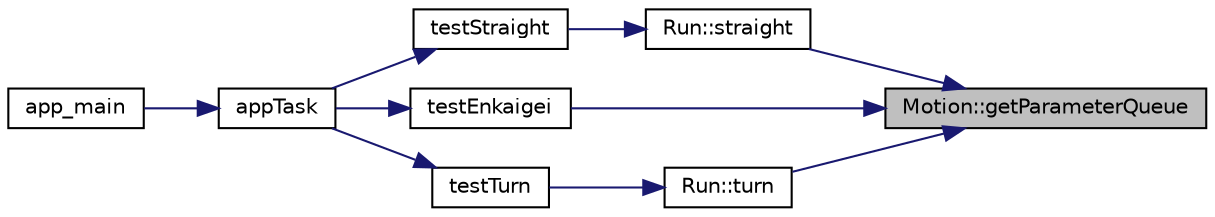 digraph "Motion::getParameterQueue"
{
 // LATEX_PDF_SIZE
  edge [fontname="Helvetica",fontsize="10",labelfontname="Helvetica",labelfontsize="10"];
  node [fontname="Helvetica",fontsize="10",shape=record];
  rankdir="RL";
  Node1 [label="Motion::getParameterQueue",height=0.2,width=0.4,color="black", fillcolor="grey75", style="filled", fontcolor="black",tooltip=" "];
  Node1 -> Node2 [dir="back",color="midnightblue",fontsize="10",style="solid",fontname="Helvetica"];
  Node2 [label="Run::straight",height=0.2,width=0.4,color="black", fillcolor="white", style="filled",URL="$classRun.html#a211182f5233a0e7b308693e4633351b7",tooltip=" "];
  Node2 -> Node3 [dir="back",color="midnightblue",fontsize="10",style="solid",fontname="Helvetica"];
  Node3 [label="testStraight",height=0.2,width=0.4,color="black", fillcolor="white", style="filled",URL="$main_8cc.html#aa6d20d6115d1c26c29b4a22f62c7b569",tooltip=" "];
  Node3 -> Node4 [dir="back",color="midnightblue",fontsize="10",style="solid",fontname="Helvetica"];
  Node4 [label="appTask",height=0.2,width=0.4,color="black", fillcolor="white", style="filled",URL="$main_8cc.html#a04ba83a16a6c1e61b19c2fc33497d5d4",tooltip=" "];
  Node4 -> Node5 [dir="back",color="midnightblue",fontsize="10",style="solid",fontname="Helvetica"];
  Node5 [label="app_main",height=0.2,width=0.4,color="black", fillcolor="white", style="filled",URL="$main_8cc.html#a630544a7f0a2cc40d8a7fefab7e2fe70",tooltip=" "];
  Node1 -> Node6 [dir="back",color="midnightblue",fontsize="10",style="solid",fontname="Helvetica"];
  Node6 [label="testEnkaigei",height=0.2,width=0.4,color="black", fillcolor="white", style="filled",URL="$main_8cc.html#aef43dfa3ccba34f716f05b96e615d729",tooltip=" "];
  Node6 -> Node4 [dir="back",color="midnightblue",fontsize="10",style="solid",fontname="Helvetica"];
  Node1 -> Node7 [dir="back",color="midnightblue",fontsize="10",style="solid",fontname="Helvetica"];
  Node7 [label="Run::turn",height=0.2,width=0.4,color="black", fillcolor="white", style="filled",URL="$classRun.html#a63e2bbdb05fd38ba5a69438b1e1c7b7d",tooltip=" "];
  Node7 -> Node8 [dir="back",color="midnightblue",fontsize="10",style="solid",fontname="Helvetica"];
  Node8 [label="testTurn",height=0.2,width=0.4,color="black", fillcolor="white", style="filled",URL="$main_8cc.html#a51ac78eb82e1098fd6085bdaa9fe02ff",tooltip=" "];
  Node8 -> Node4 [dir="back",color="midnightblue",fontsize="10",style="solid",fontname="Helvetica"];
}
